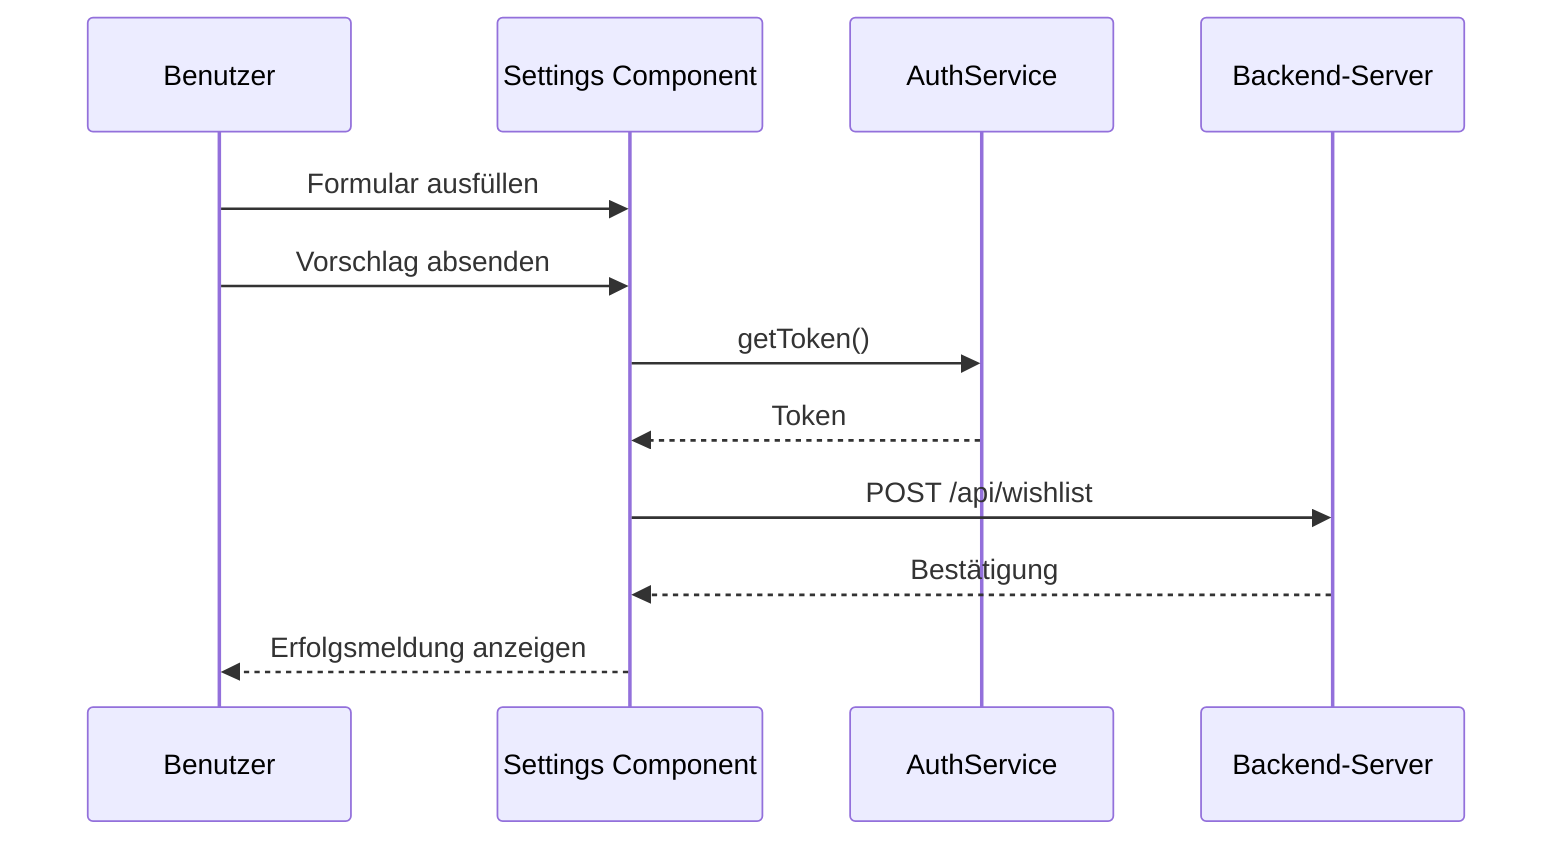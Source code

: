 sequenceDiagram
  participant Benutzer
  participant SettingsComp as Settings Component
  participant AuthService
  participant Backend as Backend-Server

  Benutzer->>SettingsComp: Formular ausfüllen
  Benutzer->>SettingsComp: Vorschlag absenden
  SettingsComp->>AuthService: getToken()
  AuthService-->>SettingsComp: Token
  SettingsComp->>Backend: POST /api/wishlist
  Backend-->>SettingsComp: Bestätigung
  SettingsComp-->>Benutzer: Erfolgsmeldung anzeigen